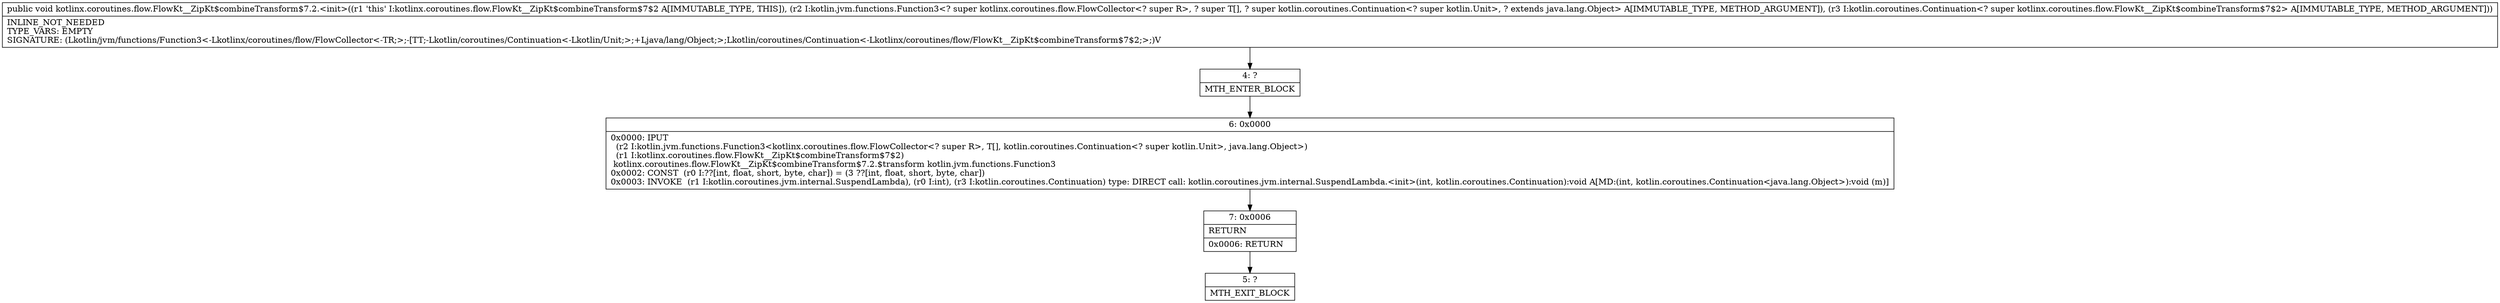 digraph "CFG forkotlinx.coroutines.flow.FlowKt__ZipKt$combineTransform$7.2.\<init\>(Lkotlin\/jvm\/functions\/Function3;Lkotlin\/coroutines\/Continuation;)V" {
Node_4 [shape=record,label="{4\:\ ?|MTH_ENTER_BLOCK\l}"];
Node_6 [shape=record,label="{6\:\ 0x0000|0x0000: IPUT  \l  (r2 I:kotlin.jvm.functions.Function3\<kotlinx.coroutines.flow.FlowCollector\<? super R\>, T[], kotlin.coroutines.Continuation\<? super kotlin.Unit\>, java.lang.Object\>)\l  (r1 I:kotlinx.coroutines.flow.FlowKt__ZipKt$combineTransform$7$2)\l kotlinx.coroutines.flow.FlowKt__ZipKt$combineTransform$7.2.$transform kotlin.jvm.functions.Function3 \l0x0002: CONST  (r0 I:??[int, float, short, byte, char]) = (3 ??[int, float, short, byte, char]) \l0x0003: INVOKE  (r1 I:kotlin.coroutines.jvm.internal.SuspendLambda), (r0 I:int), (r3 I:kotlin.coroutines.Continuation) type: DIRECT call: kotlin.coroutines.jvm.internal.SuspendLambda.\<init\>(int, kotlin.coroutines.Continuation):void A[MD:(int, kotlin.coroutines.Continuation\<java.lang.Object\>):void (m)]\l}"];
Node_7 [shape=record,label="{7\:\ 0x0006|RETURN\l|0x0006: RETURN   \l}"];
Node_5 [shape=record,label="{5\:\ ?|MTH_EXIT_BLOCK\l}"];
MethodNode[shape=record,label="{public void kotlinx.coroutines.flow.FlowKt__ZipKt$combineTransform$7.2.\<init\>((r1 'this' I:kotlinx.coroutines.flow.FlowKt__ZipKt$combineTransform$7$2 A[IMMUTABLE_TYPE, THIS]), (r2 I:kotlin.jvm.functions.Function3\<? super kotlinx.coroutines.flow.FlowCollector\<? super R\>, ? super T[], ? super kotlin.coroutines.Continuation\<? super kotlin.Unit\>, ? extends java.lang.Object\> A[IMMUTABLE_TYPE, METHOD_ARGUMENT]), (r3 I:kotlin.coroutines.Continuation\<? super kotlinx.coroutines.flow.FlowKt__ZipKt$combineTransform$7$2\> A[IMMUTABLE_TYPE, METHOD_ARGUMENT]))  | INLINE_NOT_NEEDED\lTYPE_VARS: EMPTY\lSIGNATURE: (Lkotlin\/jvm\/functions\/Function3\<\-Lkotlinx\/coroutines\/flow\/FlowCollector\<\-TR;\>;\-[TT;\-Lkotlin\/coroutines\/Continuation\<\-Lkotlin\/Unit;\>;+Ljava\/lang\/Object;\>;Lkotlin\/coroutines\/Continuation\<\-Lkotlinx\/coroutines\/flow\/FlowKt__ZipKt$combineTransform$7$2;\>;)V\l}"];
MethodNode -> Node_4;Node_4 -> Node_6;
Node_6 -> Node_7;
Node_7 -> Node_5;
}

